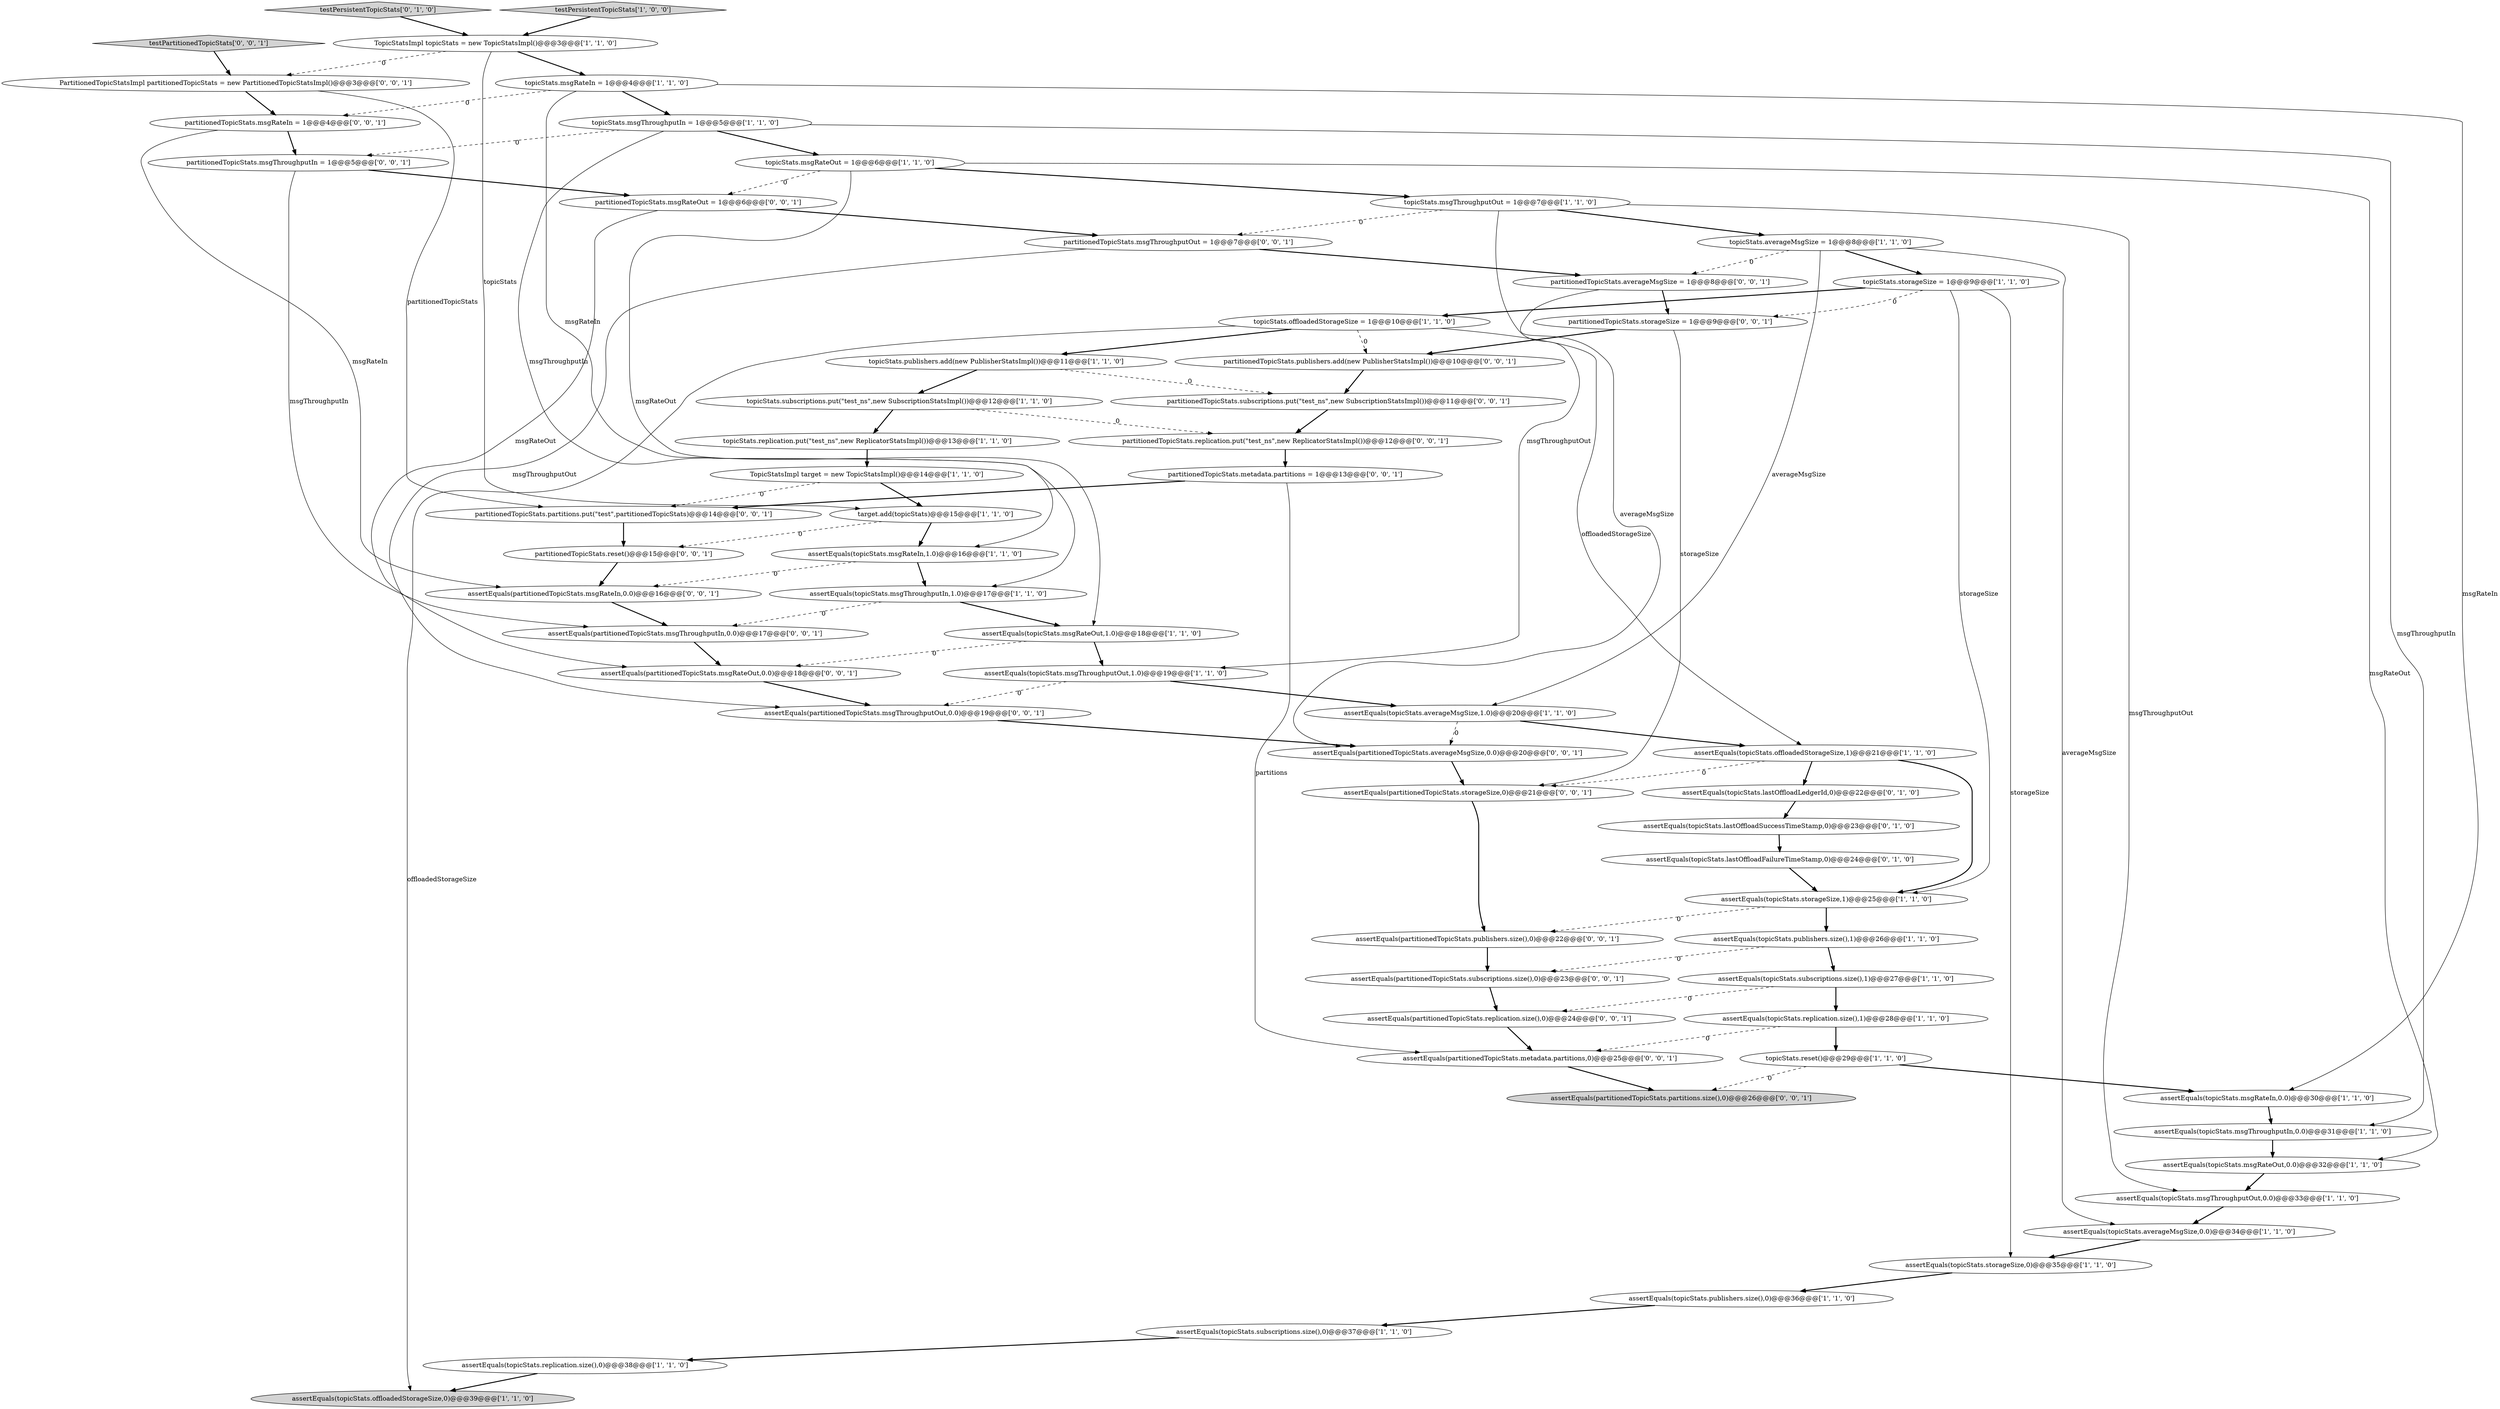 digraph {
59 [style = filled, label = "assertEquals(partitionedTopicStats.msgThroughputIn,0.0)@@@17@@@['0', '0', '1']", fillcolor = white, shape = ellipse image = "AAA0AAABBB3BBB"];
14 [style = filled, label = "topicStats.msgThroughputOut = 1@@@7@@@['1', '1', '0']", fillcolor = white, shape = ellipse image = "AAA0AAABBB1BBB"];
2 [style = filled, label = "assertEquals(topicStats.offloadedStorageSize,1)@@@21@@@['1', '1', '0']", fillcolor = white, shape = ellipse image = "AAA0AAABBB1BBB"];
41 [style = filled, label = "assertEquals(partitionedTopicStats.metadata.partitions,0)@@@25@@@['0', '0', '1']", fillcolor = white, shape = ellipse image = "AAA0AAABBB3BBB"];
55 [style = filled, label = "assertEquals(partitionedTopicStats.subscriptions.size(),0)@@@23@@@['0', '0', '1']", fillcolor = white, shape = ellipse image = "AAA0AAABBB3BBB"];
3 [style = filled, label = "assertEquals(topicStats.msgThroughputIn,1.0)@@@17@@@['1', '1', '0']", fillcolor = white, shape = ellipse image = "AAA0AAABBB1BBB"];
45 [style = filled, label = "assertEquals(partitionedTopicStats.averageMsgSize,0.0)@@@20@@@['0', '0', '1']", fillcolor = white, shape = ellipse image = "AAA0AAABBB3BBB"];
6 [style = filled, label = "TopicStatsImpl topicStats = new TopicStatsImpl()@@@3@@@['1', '1', '0']", fillcolor = white, shape = ellipse image = "AAA0AAABBB1BBB"];
7 [style = filled, label = "topicStats.msgRateIn = 1@@@4@@@['1', '1', '0']", fillcolor = white, shape = ellipse image = "AAA0AAABBB1BBB"];
17 [style = filled, label = "assertEquals(topicStats.msgThroughputIn,0.0)@@@31@@@['1', '1', '0']", fillcolor = white, shape = ellipse image = "AAA0AAABBB1BBB"];
28 [style = filled, label = "target.add(topicStats)@@@15@@@['1', '1', '0']", fillcolor = white, shape = ellipse image = "AAA0AAABBB1BBB"];
23 [style = filled, label = "topicStats.reset()@@@29@@@['1', '1', '0']", fillcolor = white, shape = ellipse image = "AAA0AAABBB1BBB"];
50 [style = filled, label = "partitionedTopicStats.msgThroughputIn = 1@@@5@@@['0', '0', '1']", fillcolor = white, shape = ellipse image = "AAA0AAABBB3BBB"];
15 [style = filled, label = "assertEquals(topicStats.offloadedStorageSize,0)@@@39@@@['1', '1', '0']", fillcolor = lightgray, shape = ellipse image = "AAA0AAABBB1BBB"];
61 [style = filled, label = "partitionedTopicStats.publishers.add(new PublisherStatsImpl())@@@10@@@['0', '0', '1']", fillcolor = white, shape = ellipse image = "AAA0AAABBB3BBB"];
44 [style = filled, label = "PartitionedTopicStatsImpl partitionedTopicStats = new PartitionedTopicStatsImpl()@@@3@@@['0', '0', '1']", fillcolor = white, shape = ellipse image = "AAA0AAABBB3BBB"];
57 [style = filled, label = "testPartitionedTopicStats['0', '0', '1']", fillcolor = lightgray, shape = diamond image = "AAA0AAABBB3BBB"];
1 [style = filled, label = "assertEquals(topicStats.msgThroughputOut,1.0)@@@19@@@['1', '1', '0']", fillcolor = white, shape = ellipse image = "AAA0AAABBB1BBB"];
13 [style = filled, label = "assertEquals(topicStats.publishers.size(),0)@@@36@@@['1', '1', '0']", fillcolor = white, shape = ellipse image = "AAA0AAABBB1BBB"];
46 [style = filled, label = "partitionedTopicStats.subscriptions.put(\"test_ns\",new SubscriptionStatsImpl())@@@11@@@['0', '0', '1']", fillcolor = white, shape = ellipse image = "AAA0AAABBB3BBB"];
38 [style = filled, label = "assertEquals(topicStats.lastOffloadLedgerId,0)@@@22@@@['0', '1', '0']", fillcolor = white, shape = ellipse image = "AAA1AAABBB2BBB"];
53 [style = filled, label = "partitionedTopicStats.reset()@@@15@@@['0', '0', '1']", fillcolor = white, shape = ellipse image = "AAA0AAABBB3BBB"];
62 [style = filled, label = "partitionedTopicStats.averageMsgSize = 1@@@8@@@['0', '0', '1']", fillcolor = white, shape = ellipse image = "AAA0AAABBB3BBB"];
8 [style = filled, label = "topicStats.subscriptions.put(\"test_ns\",new SubscriptionStatsImpl())@@@12@@@['1', '1', '0']", fillcolor = white, shape = ellipse image = "AAA0AAABBB1BBB"];
39 [style = filled, label = "partitionedTopicStats.replication.put(\"test_ns\",new ReplicatorStatsImpl())@@@12@@@['0', '0', '1']", fillcolor = white, shape = ellipse image = "AAA0AAABBB3BBB"];
35 [style = filled, label = "assertEquals(topicStats.lastOffloadFailureTimeStamp,0)@@@24@@@['0', '1', '0']", fillcolor = white, shape = ellipse image = "AAA1AAABBB2BBB"];
34 [style = filled, label = "TopicStatsImpl target = new TopicStatsImpl()@@@14@@@['1', '1', '0']", fillcolor = white, shape = ellipse image = "AAA0AAABBB1BBB"];
40 [style = filled, label = "assertEquals(partitionedTopicStats.publishers.size(),0)@@@22@@@['0', '0', '1']", fillcolor = white, shape = ellipse image = "AAA0AAABBB3BBB"];
37 [style = filled, label = "assertEquals(topicStats.lastOffloadSuccessTimeStamp,0)@@@23@@@['0', '1', '0']", fillcolor = white, shape = ellipse image = "AAA1AAABBB2BBB"];
58 [style = filled, label = "assertEquals(partitionedTopicStats.replication.size(),0)@@@24@@@['0', '0', '1']", fillcolor = white, shape = ellipse image = "AAA0AAABBB3BBB"];
52 [style = filled, label = "partitionedTopicStats.storageSize = 1@@@9@@@['0', '0', '1']", fillcolor = white, shape = ellipse image = "AAA0AAABBB3BBB"];
30 [style = filled, label = "assertEquals(topicStats.msgRateIn,1.0)@@@16@@@['1', '1', '0']", fillcolor = white, shape = ellipse image = "AAA0AAABBB1BBB"];
49 [style = filled, label = "assertEquals(partitionedTopicStats.msgRateIn,0.0)@@@16@@@['0', '0', '1']", fillcolor = white, shape = ellipse image = "AAA0AAABBB3BBB"];
24 [style = filled, label = "assertEquals(topicStats.subscriptions.size(),1)@@@27@@@['1', '1', '0']", fillcolor = white, shape = ellipse image = "AAA0AAABBB1BBB"];
10 [style = filled, label = "assertEquals(topicStats.replication.size(),0)@@@38@@@['1', '1', '0']", fillcolor = white, shape = ellipse image = "AAA0AAABBB1BBB"];
32 [style = filled, label = "assertEquals(topicStats.msgRateOut,0.0)@@@32@@@['1', '1', '0']", fillcolor = white, shape = ellipse image = "AAA0AAABBB1BBB"];
33 [style = filled, label = "topicStats.replication.put(\"test_ns\",new ReplicatorStatsImpl())@@@13@@@['1', '1', '0']", fillcolor = white, shape = ellipse image = "AAA0AAABBB1BBB"];
36 [style = filled, label = "testPersistentTopicStats['0', '1', '0']", fillcolor = lightgray, shape = diamond image = "AAA0AAABBB2BBB"];
47 [style = filled, label = "assertEquals(partitionedTopicStats.msgRateOut,0.0)@@@18@@@['0', '0', '1']", fillcolor = white, shape = ellipse image = "AAA0AAABBB3BBB"];
51 [style = filled, label = "partitionedTopicStats.msgRateOut = 1@@@6@@@['0', '0', '1']", fillcolor = white, shape = ellipse image = "AAA0AAABBB3BBB"];
29 [style = filled, label = "topicStats.offloadedStorageSize = 1@@@10@@@['1', '1', '0']", fillcolor = white, shape = ellipse image = "AAA0AAABBB1BBB"];
0 [style = filled, label = "testPersistentTopicStats['1', '0', '0']", fillcolor = lightgray, shape = diamond image = "AAA0AAABBB1BBB"];
9 [style = filled, label = "assertEquals(topicStats.averageMsgSize,0.0)@@@34@@@['1', '1', '0']", fillcolor = white, shape = ellipse image = "AAA0AAABBB1BBB"];
20 [style = filled, label = "assertEquals(topicStats.storageSize,1)@@@25@@@['1', '1', '0']", fillcolor = white, shape = ellipse image = "AAA0AAABBB1BBB"];
27 [style = filled, label = "topicStats.averageMsgSize = 1@@@8@@@['1', '1', '0']", fillcolor = white, shape = ellipse image = "AAA0AAABBB1BBB"];
48 [style = filled, label = "partitionedTopicStats.msgRateIn = 1@@@4@@@['0', '0', '1']", fillcolor = white, shape = ellipse image = "AAA0AAABBB3BBB"];
12 [style = filled, label = "assertEquals(topicStats.publishers.size(),1)@@@26@@@['1', '1', '0']", fillcolor = white, shape = ellipse image = "AAA0AAABBB1BBB"];
4 [style = filled, label = "topicStats.publishers.add(new PublisherStatsImpl())@@@11@@@['1', '1', '0']", fillcolor = white, shape = ellipse image = "AAA0AAABBB1BBB"];
42 [style = filled, label = "assertEquals(partitionedTopicStats.storageSize,0)@@@21@@@['0', '0', '1']", fillcolor = white, shape = ellipse image = "AAA0AAABBB3BBB"];
21 [style = filled, label = "assertEquals(topicStats.msgThroughputOut,0.0)@@@33@@@['1', '1', '0']", fillcolor = white, shape = ellipse image = "AAA0AAABBB1BBB"];
43 [style = filled, label = "assertEquals(partitionedTopicStats.msgThroughputOut,0.0)@@@19@@@['0', '0', '1']", fillcolor = white, shape = ellipse image = "AAA0AAABBB3BBB"];
16 [style = filled, label = "topicStats.msgThroughputIn = 1@@@5@@@['1', '1', '0']", fillcolor = white, shape = ellipse image = "AAA0AAABBB1BBB"];
26 [style = filled, label = "assertEquals(topicStats.msgRateIn,0.0)@@@30@@@['1', '1', '0']", fillcolor = white, shape = ellipse image = "AAA0AAABBB1BBB"];
56 [style = filled, label = "assertEquals(partitionedTopicStats.partitions.size(),0)@@@26@@@['0', '0', '1']", fillcolor = lightgray, shape = ellipse image = "AAA0AAABBB3BBB"];
18 [style = filled, label = "assertEquals(topicStats.msgRateOut,1.0)@@@18@@@['1', '1', '0']", fillcolor = white, shape = ellipse image = "AAA0AAABBB1BBB"];
60 [style = filled, label = "partitionedTopicStats.metadata.partitions = 1@@@13@@@['0', '0', '1']", fillcolor = white, shape = ellipse image = "AAA0AAABBB3BBB"];
5 [style = filled, label = "assertEquals(topicStats.subscriptions.size(),0)@@@37@@@['1', '1', '0']", fillcolor = white, shape = ellipse image = "AAA0AAABBB1BBB"];
19 [style = filled, label = "assertEquals(topicStats.averageMsgSize,1.0)@@@20@@@['1', '1', '0']", fillcolor = white, shape = ellipse image = "AAA0AAABBB1BBB"];
22 [style = filled, label = "topicStats.storageSize = 1@@@9@@@['1', '1', '0']", fillcolor = white, shape = ellipse image = "AAA0AAABBB1BBB"];
54 [style = filled, label = "partitionedTopicStats.partitions.put(\"test\",partitionedTopicStats)@@@14@@@['0', '0', '1']", fillcolor = white, shape = ellipse image = "AAA0AAABBB3BBB"];
63 [style = filled, label = "partitionedTopicStats.msgThroughputOut = 1@@@7@@@['0', '0', '1']", fillcolor = white, shape = ellipse image = "AAA0AAABBB3BBB"];
25 [style = filled, label = "assertEquals(topicStats.replication.size(),1)@@@28@@@['1', '1', '0']", fillcolor = white, shape = ellipse image = "AAA0AAABBB1BBB"];
31 [style = filled, label = "assertEquals(topicStats.storageSize,0)@@@35@@@['1', '1', '0']", fillcolor = white, shape = ellipse image = "AAA0AAABBB1BBB"];
11 [style = filled, label = "topicStats.msgRateOut = 1@@@6@@@['1', '1', '0']", fillcolor = white, shape = ellipse image = "AAA0AAABBB1BBB"];
22->29 [style = bold, label=""];
7->30 [style = solid, label="msgRateIn"];
26->17 [style = bold, label=""];
43->45 [style = bold, label=""];
55->58 [style = bold, label=""];
6->28 [style = solid, label="topicStats"];
20->40 [style = dashed, label="0"];
37->35 [style = bold, label=""];
52->42 [style = solid, label="storageSize"];
1->43 [style = dashed, label="0"];
9->31 [style = bold, label=""];
44->48 [style = bold, label=""];
33->34 [style = bold, label=""];
19->45 [style = dashed, label="0"];
7->26 [style = solid, label="msgRateIn"];
4->8 [style = bold, label=""];
24->58 [style = dashed, label="0"];
50->51 [style = bold, label=""];
62->45 [style = solid, label="averageMsgSize"];
11->51 [style = dashed, label="0"];
12->24 [style = bold, label=""];
7->48 [style = dashed, label="0"];
14->21 [style = solid, label="msgThroughputOut"];
63->62 [style = bold, label=""];
29->15 [style = solid, label="offloadedStorageSize"];
10->15 [style = bold, label=""];
34->54 [style = dashed, label="0"];
2->38 [style = bold, label=""];
48->49 [style = solid, label="msgRateIn"];
28->30 [style = bold, label=""];
18->47 [style = dashed, label="0"];
47->43 [style = bold, label=""];
57->44 [style = bold, label=""];
52->61 [style = bold, label=""];
34->28 [style = bold, label=""];
39->60 [style = bold, label=""];
27->19 [style = solid, label="averageMsgSize"];
36->6 [style = bold, label=""];
48->50 [style = bold, label=""];
7->16 [style = bold, label=""];
2->42 [style = dashed, label="0"];
23->56 [style = dashed, label="0"];
4->46 [style = dashed, label="0"];
3->18 [style = bold, label=""];
58->41 [style = bold, label=""];
23->26 [style = bold, label=""];
60->41 [style = solid, label="partitions"];
17->32 [style = bold, label=""];
11->32 [style = solid, label="msgRateOut"];
46->39 [style = bold, label=""];
27->62 [style = dashed, label="0"];
42->40 [style = bold, label=""];
6->44 [style = dashed, label="0"];
24->25 [style = bold, label=""];
19->2 [style = bold, label=""];
51->47 [style = solid, label="msgRateOut"];
12->55 [style = dashed, label="0"];
20->12 [style = bold, label=""];
25->41 [style = dashed, label="0"];
13->5 [style = bold, label=""];
44->54 [style = solid, label="partitionedTopicStats"];
35->20 [style = bold, label=""];
0->6 [style = bold, label=""];
16->3 [style = solid, label="msgThroughputIn"];
49->59 [style = bold, label=""];
53->49 [style = bold, label=""];
60->54 [style = bold, label=""];
38->37 [style = bold, label=""];
59->47 [style = bold, label=""];
11->14 [style = bold, label=""];
3->59 [style = dashed, label="0"];
22->31 [style = solid, label="storageSize"];
50->59 [style = solid, label="msgThroughputIn"];
40->55 [style = bold, label=""];
18->1 [style = bold, label=""];
62->52 [style = bold, label=""];
21->9 [style = bold, label=""];
8->39 [style = dashed, label="0"];
31->13 [style = bold, label=""];
14->63 [style = dashed, label="0"];
16->11 [style = bold, label=""];
14->1 [style = solid, label="msgThroughputOut"];
22->52 [style = dashed, label="0"];
14->27 [style = bold, label=""];
25->23 [style = bold, label=""];
27->9 [style = solid, label="averageMsgSize"];
29->61 [style = dashed, label="0"];
11->18 [style = solid, label="msgRateOut"];
29->4 [style = bold, label=""];
29->2 [style = solid, label="offloadedStorageSize"];
5->10 [style = bold, label=""];
27->22 [style = bold, label=""];
32->21 [style = bold, label=""];
41->56 [style = bold, label=""];
22->20 [style = solid, label="storageSize"];
45->42 [style = bold, label=""];
61->46 [style = bold, label=""];
30->3 [style = bold, label=""];
2->20 [style = bold, label=""];
16->50 [style = dashed, label="0"];
1->19 [style = bold, label=""];
51->63 [style = bold, label=""];
63->43 [style = solid, label="msgThroughputOut"];
30->49 [style = dashed, label="0"];
6->7 [style = bold, label=""];
28->53 [style = dashed, label="0"];
8->33 [style = bold, label=""];
54->53 [style = bold, label=""];
16->17 [style = solid, label="msgThroughputIn"];
}
